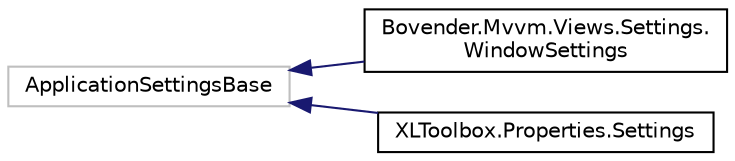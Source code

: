 digraph "Graphical Class Hierarchy"
{
  bgcolor="transparent";
  edge [fontname="Helvetica",fontsize="10",labelfontname="Helvetica",labelfontsize="10"];
  node [fontname="Helvetica",fontsize="10",shape=record];
  rankdir="LR";
  Node285 [label="ApplicationSettingsBase",height=0.2,width=0.4,color="grey75"];
  Node285 -> Node0 [dir="back",color="midnightblue",fontsize="10",style="solid",fontname="Helvetica"];
  Node0 [label="Bovender.Mvvm.Views.Settings.\lWindowSettings",height=0.2,width=0.4,color="black",URL="$classBovender_1_1Mvvm_1_1Views_1_1Settings_1_1WindowSettings.html"];
  Node285 -> Node287 [dir="back",color="midnightblue",fontsize="10",style="solid",fontname="Helvetica"];
  Node287 [label="XLToolbox.Properties.Settings",height=0.2,width=0.4,color="black",URL="$classXLToolbox_1_1Properties_1_1Settings.html"];
}
